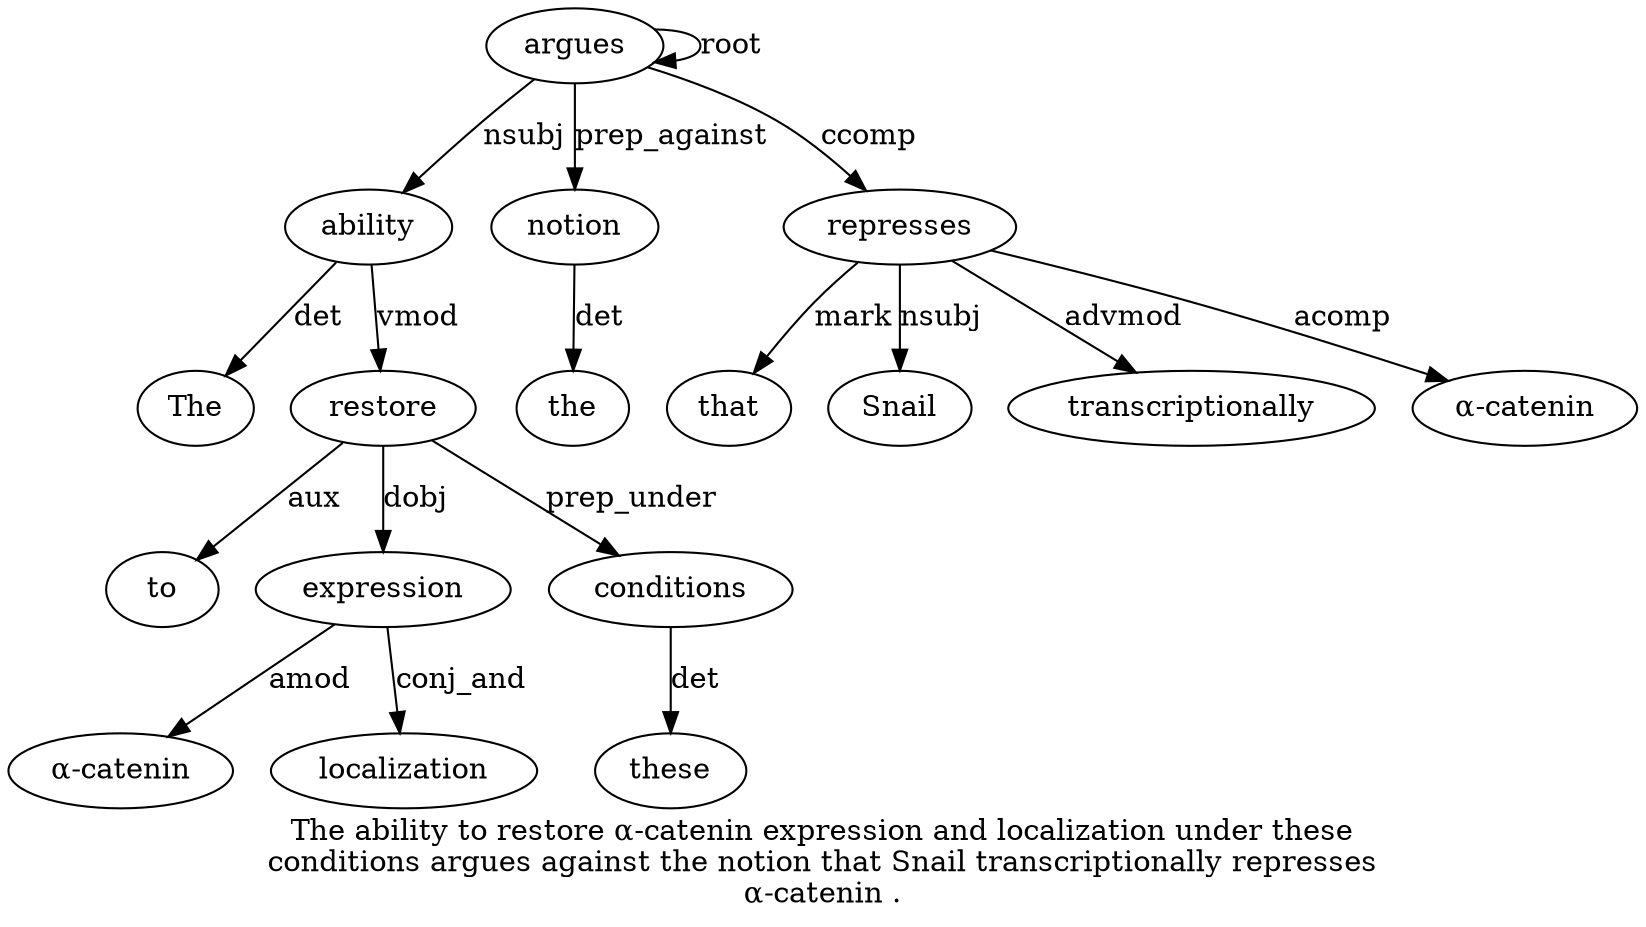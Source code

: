 digraph "The ability to restore α-catenin expression and localization under these conditions argues against the notion that Snail transcriptionally represses α-catenin ." {
label="The ability to restore α-catenin expression and localization under these
conditions argues against the notion that Snail transcriptionally represses
α-catenin .";
ability2 [style=filled, fillcolor=white, label=ability];
The1 [style=filled, fillcolor=white, label=The];
ability2 -> The1  [label=det];
argues12 [style=filled, fillcolor=white, label=argues];
argues12 -> ability2  [label=nsubj];
restore4 [style=filled, fillcolor=white, label=restore];
to3 [style=filled, fillcolor=white, label=to];
restore4 -> to3  [label=aux];
ability2 -> restore4  [label=vmod];
expression6 [style=filled, fillcolor=white, label=expression];
"α-catenin5" [style=filled, fillcolor=white, label="α-catenin"];
expression6 -> "α-catenin5"  [label=amod];
restore4 -> expression6  [label=dobj];
localization8 [style=filled, fillcolor=white, label=localization];
expression6 -> localization8  [label=conj_and];
conditions11 [style=filled, fillcolor=white, label=conditions];
these10 [style=filled, fillcolor=white, label=these];
conditions11 -> these10  [label=det];
restore4 -> conditions11  [label=prep_under];
argues12 -> argues12  [label=root];
notion15 [style=filled, fillcolor=white, label=notion];
the14 [style=filled, fillcolor=white, label=the];
notion15 -> the14  [label=det];
argues12 -> notion15  [label=prep_against];
represses19 [style=filled, fillcolor=white, label=represses];
that16 [style=filled, fillcolor=white, label=that];
represses19 -> that16  [label=mark];
Snail17 [style=filled, fillcolor=white, label=Snail];
represses19 -> Snail17  [label=nsubj];
transcriptionally18 [style=filled, fillcolor=white, label=transcriptionally];
represses19 -> transcriptionally18  [label=advmod];
argues12 -> represses19  [label=ccomp];
"α-catenin20" [style=filled, fillcolor=white, label="α-catenin"];
represses19 -> "α-catenin20"  [label=acomp];
}
